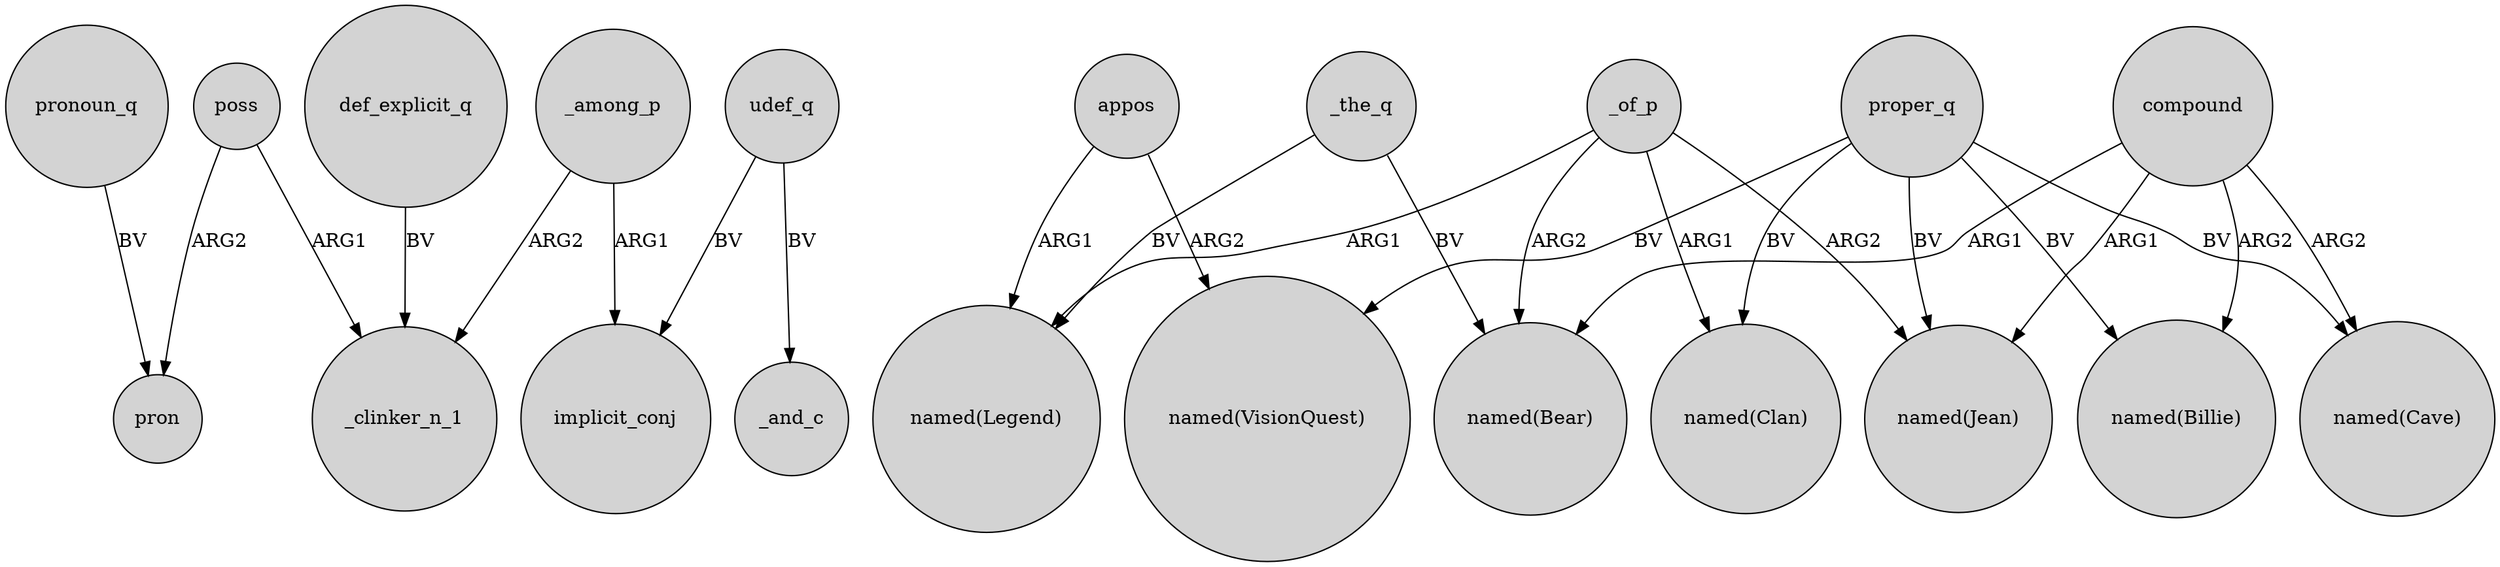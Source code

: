 digraph {
	node [shape=circle style=filled]
	poss -> pron [label=ARG2]
	_among_p -> _clinker_n_1 [label=ARG2]
	appos -> "named(Legend)" [label=ARG1]
	compound -> "named(Cave)" [label=ARG2]
	appos -> "named(VisionQuest)" [label=ARG2]
	compound -> "named(Jean)" [label=ARG1]
	_of_p -> "named(Bear)" [label=ARG2]
	_of_p -> "named(Legend)" [label=ARG1]
	_of_p -> "named(Jean)" [label=ARG2]
	udef_q -> implicit_conj [label=BV]
	poss -> _clinker_n_1 [label=ARG1]
	proper_q -> "named(Cave)" [label=BV]
	pronoun_q -> pron [label=BV]
	compound -> "named(Billie)" [label=ARG2]
	compound -> "named(Bear)" [label=ARG1]
	def_explicit_q -> _clinker_n_1 [label=BV]
	_the_q -> "named(Bear)" [label=BV]
	proper_q -> "named(Jean)" [label=BV]
	_the_q -> "named(Legend)" [label=BV]
	proper_q -> "named(Billie)" [label=BV]
	proper_q -> "named(VisionQuest)" [label=BV]
	udef_q -> _and_c [label=BV]
	_of_p -> "named(Clan)" [label=ARG1]
	proper_q -> "named(Clan)" [label=BV]
	_among_p -> implicit_conj [label=ARG1]
}

